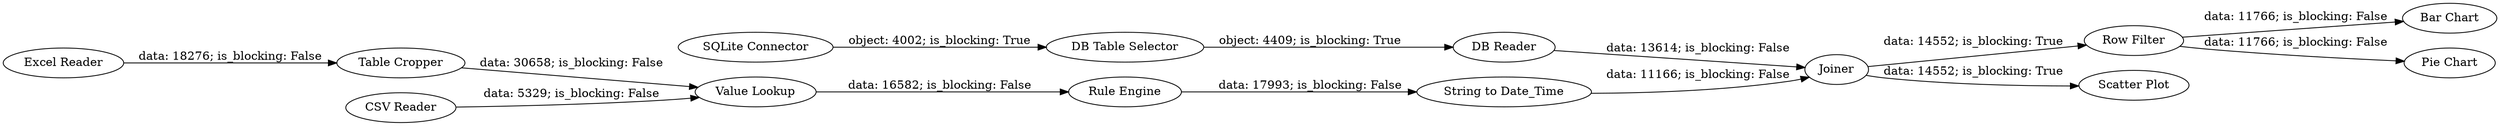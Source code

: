 digraph {
	"7199598945464326375_406" [label="SQLite Connector"]
	"7199598945464326375_272" [label="Rule Engine"]
	"7199598945464326375_271" [label="Value Lookup"]
	"7199598945464326375_368" [label=Joiner]
	"7199598945464326375_404" [label="DB Reader"]
	"7199598945464326375_266" [label="Table Cropper"]
	"7199598945464326375_389" [label="Row Filter"]
	"7199598945464326375_381" [label="Scatter Plot"]
	"7199598945464326375_426" [label="Excel Reader"]
	"7199598945464326375_424" [label="CSV Reader"]
	"7199598945464326375_352" [label="Bar Chart"]
	"7199598945464326375_273" [label="String to Date_Time"]
	"7199598945464326375_415" [label="Pie Chart"]
	"7199598945464326375_403" [label="DB Table Selector"]
	"7199598945464326375_272" -> "7199598945464326375_273" [label="data: 17993; is_blocking: False"]
	"7199598945464326375_406" -> "7199598945464326375_403" [label="object: 4002; is_blocking: True"]
	"7199598945464326375_271" -> "7199598945464326375_272" [label="data: 16582; is_blocking: False"]
	"7199598945464326375_426" -> "7199598945464326375_266" [label="data: 18276; is_blocking: False"]
	"7199598945464326375_389" -> "7199598945464326375_415" [label="data: 11766; is_blocking: False"]
	"7199598945464326375_266" -> "7199598945464326375_271" [label="data: 30658; is_blocking: False"]
	"7199598945464326375_273" -> "7199598945464326375_368" [label="data: 11166; is_blocking: False"]
	"7199598945464326375_368" -> "7199598945464326375_389" [label="data: 14552; is_blocking: True"]
	"7199598945464326375_389" -> "7199598945464326375_352" [label="data: 11766; is_blocking: False"]
	"7199598945464326375_424" -> "7199598945464326375_271" [label="data: 5329; is_blocking: False"]
	"7199598945464326375_368" -> "7199598945464326375_381" [label="data: 14552; is_blocking: True"]
	"7199598945464326375_403" -> "7199598945464326375_404" [label="object: 4409; is_blocking: True"]
	"7199598945464326375_404" -> "7199598945464326375_368" [label="data: 13614; is_blocking: False"]
	rankdir=LR
}
